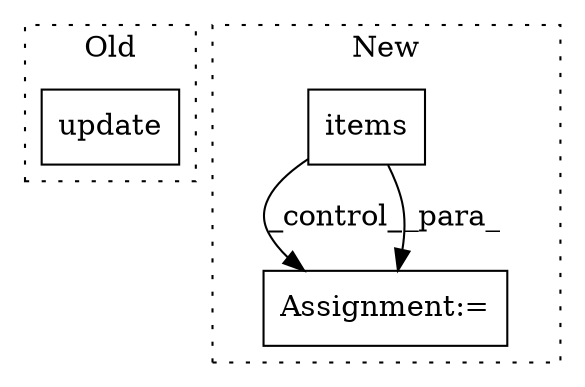 digraph G {
subgraph cluster0 {
1 [label="update" a="32" s="988,1044" l="7,1" shape="box"];
label = "Old";
style="dotted";
}
subgraph cluster1 {
2 [label="items" a="32" s="1720" l="7" shape="box"];
3 [label="Assignment:=" a="7" s="1954" l="1" shape="box"];
label = "New";
style="dotted";
}
2 -> 3 [label="_control_"];
2 -> 3 [label="_para_"];
}